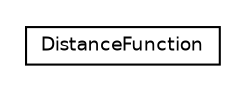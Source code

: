 #!/usr/local/bin/dot
#
# Class diagram 
# Generated by UmlGraph version 4.4 (http://www.spinellis.gr/sw/umlgraph)
#

digraph G {
	edge [fontname="Helvetica",fontsize=10,labelfontname="Helvetica",labelfontsize=10];
	node [fontname="Helvetica",fontsize=10,shape=plaintext];
	// it.apice.sapere.demo.functions.impl.DistanceFunction
	c16689 [label=<<table border="0" cellborder="1" cellspacing="0" cellpadding="2" port="p" href="./DistanceFunction.html">
		<tr><td><table border="0" cellspacing="0" cellpadding="1">
			<tr><td> DistanceFunction </td></tr>
		</table></td></tr>
		</table>>, fontname="Helvetica", fontcolor="black", fontsize=9.0];
}

